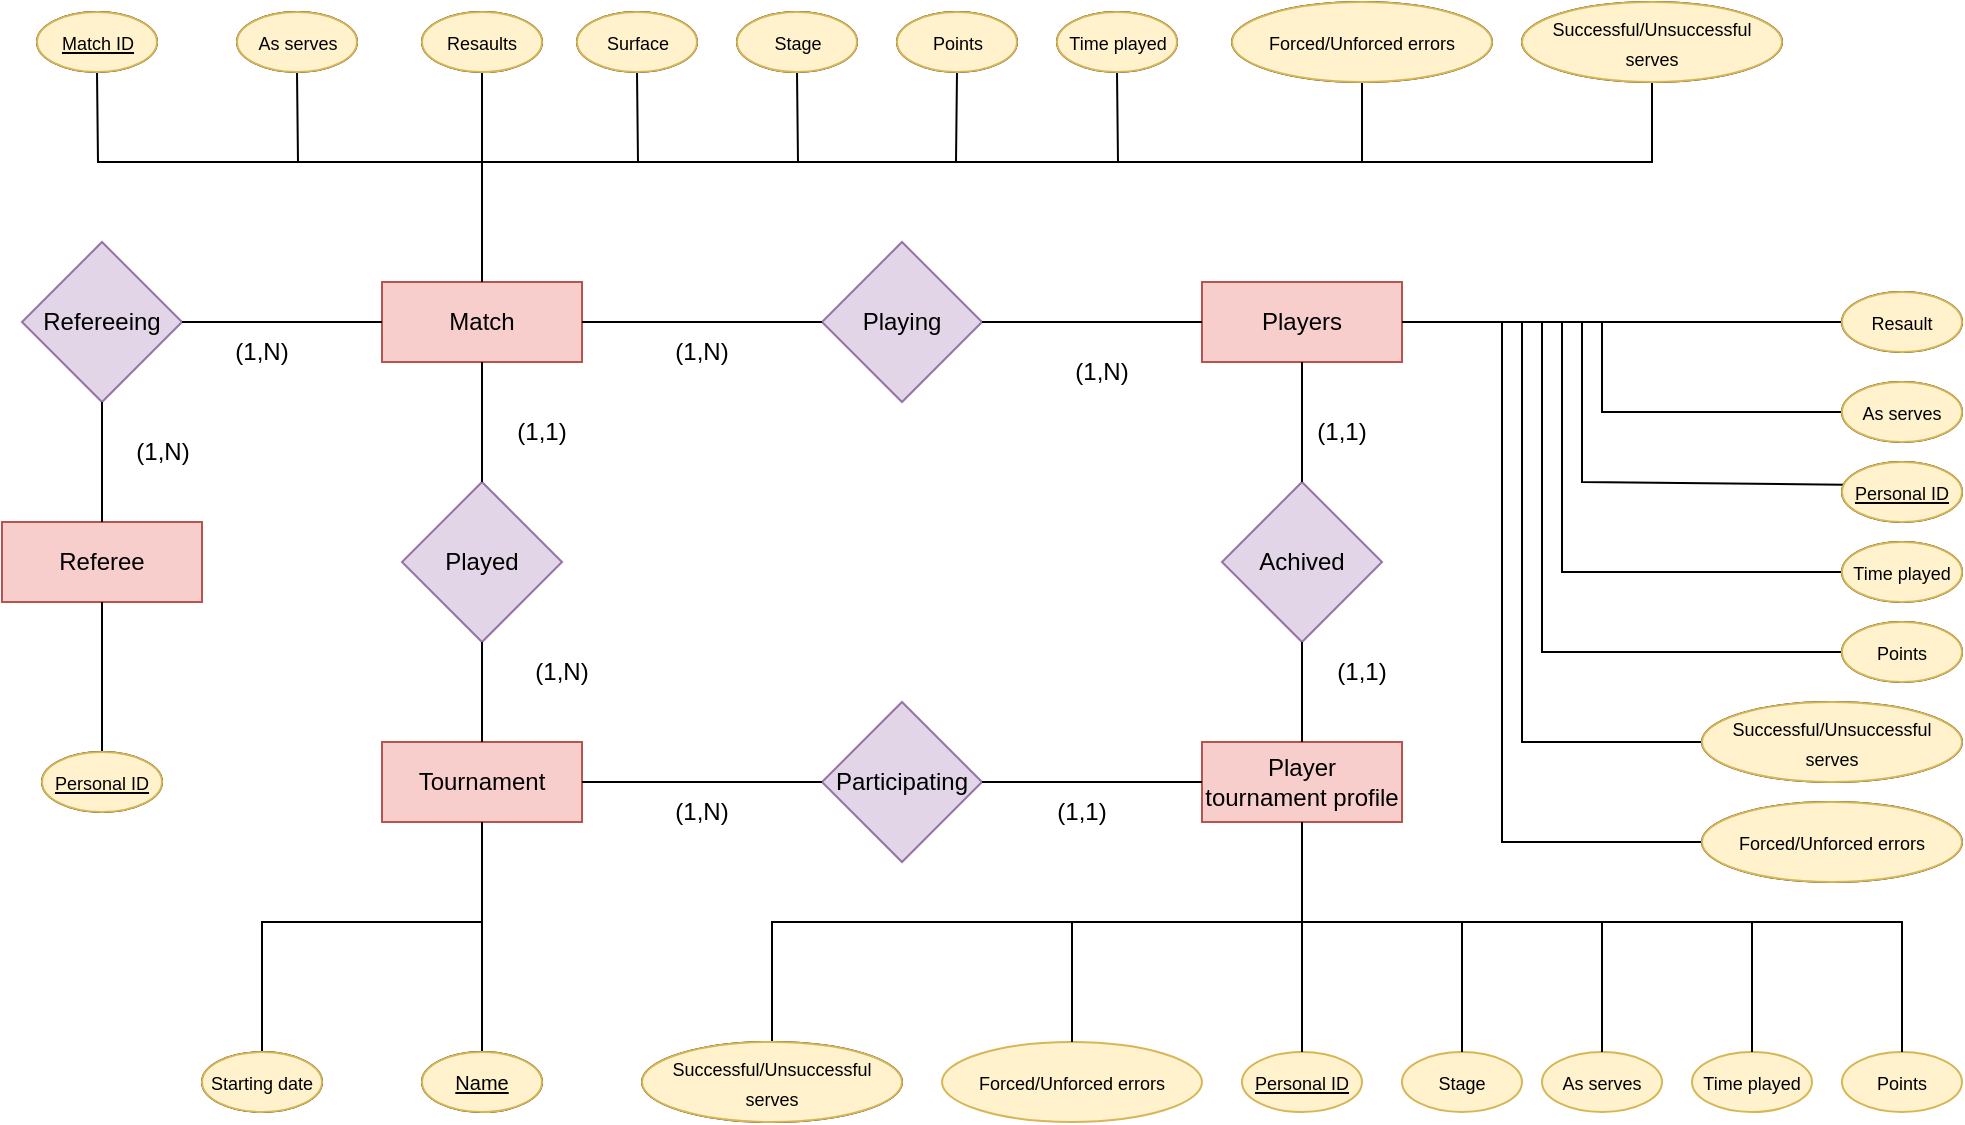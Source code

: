 <mxfile version="21.1.2" type="device">
  <diagram name="Page-1" id="ivi_GzzBbnTKShinMN6c">
    <mxGraphModel dx="1297" dy="1177" grid="1" gridSize="10" guides="1" tooltips="1" connect="1" arrows="1" fold="1" page="1" pageScale="1" pageWidth="850" pageHeight="1100" math="0" shadow="0">
      <root>
        <mxCell id="0" />
        <mxCell id="1" parent="0" />
        <mxCell id="JiS2Ytl3aRO11iRvN7Su-1" value="Played" style="rhombus;whiteSpace=wrap;html=1;fillColor=#e1d5e7;strokeColor=#9673a6;" parent="1" vertex="1">
          <mxGeometry x="570" y="480" width="80" height="80" as="geometry" />
        </mxCell>
        <mxCell id="JiS2Ytl3aRO11iRvN7Su-3" value="Tournament" style="rounded=0;whiteSpace=wrap;html=1;fillColor=#f8cecc;strokeColor=#b85450;" parent="1" vertex="1">
          <mxGeometry x="560" y="610" width="100" height="40" as="geometry" />
        </mxCell>
        <mxCell id="JiS2Ytl3aRO11iRvN7Su-4" value="" style="endArrow=none;html=1;rounded=0;exitX=0.5;exitY=0;exitDx=0;exitDy=0;entryX=0.5;entryY=1;entryDx=0;entryDy=0;" parent="1" source="JiS2Ytl3aRO11iRvN7Su-3" edge="1" target="JiS2Ytl3aRO11iRvN7Su-1">
          <mxGeometry width="50" height="50" relative="1" as="geometry">
            <mxPoint x="560" y="540" as="sourcePoint" />
            <mxPoint x="610" y="490" as="targetPoint" />
          </mxGeometry>
        </mxCell>
        <mxCell id="JiS2Ytl3aRO11iRvN7Su-6" value="Match" style="rounded=0;whiteSpace=wrap;html=1;fillColor=#f8cecc;strokeColor=#b85450;" parent="1" vertex="1">
          <mxGeometry x="560" y="380" width="100" height="40" as="geometry" />
        </mxCell>
        <mxCell id="JiS2Ytl3aRO11iRvN7Su-9" value="(1,N)" style="text;html=1;strokeColor=none;fillColor=none;align=center;verticalAlign=middle;whiteSpace=wrap;rounded=0;" parent="1" vertex="1">
          <mxGeometry x="620" y="560" width="60" height="30" as="geometry" />
        </mxCell>
        <mxCell id="JiS2Ytl3aRO11iRvN7Su-10" value="(1,1)" style="text;html=1;strokeColor=none;fillColor=none;align=center;verticalAlign=middle;whiteSpace=wrap;rounded=0;" parent="1" vertex="1">
          <mxGeometry x="610" y="440" width="60" height="30" as="geometry" />
        </mxCell>
        <mxCell id="JiS2Ytl3aRO11iRvN7Su-11" value="Refereeing" style="rhombus;whiteSpace=wrap;html=1;fillColor=#e1d5e7;strokeColor=#9673a6;" parent="1" vertex="1">
          <mxGeometry x="380" y="360" width="80" height="80" as="geometry" />
        </mxCell>
        <mxCell id="JiS2Ytl3aRO11iRvN7Su-15" value="" style="endArrow=none;html=1;rounded=0;exitX=1;exitY=0.5;exitDx=0;exitDy=0;" parent="1" source="JiS2Ytl3aRO11iRvN7Su-11" edge="1">
          <mxGeometry width="50" height="50" relative="1" as="geometry">
            <mxPoint x="510" y="450" as="sourcePoint" />
            <mxPoint x="560" y="400" as="targetPoint" />
          </mxGeometry>
        </mxCell>
        <mxCell id="JiS2Ytl3aRO11iRvN7Su-17" value="Referee" style="rounded=0;whiteSpace=wrap;html=1;fillColor=#f8cecc;strokeColor=#b85450;" parent="1" vertex="1">
          <mxGeometry x="370" y="500" width="100" height="40" as="geometry" />
        </mxCell>
        <mxCell id="JiS2Ytl3aRO11iRvN7Su-19" value="(1,N)" style="text;html=1;strokeColor=none;fillColor=none;align=center;verticalAlign=middle;whiteSpace=wrap;rounded=0;" parent="1" vertex="1">
          <mxGeometry x="470" y="400" width="60" height="30" as="geometry" />
        </mxCell>
        <mxCell id="JiS2Ytl3aRO11iRvN7Su-20" value="(1,N)" style="text;html=1;align=center;verticalAlign=middle;resizable=0;points=[];autosize=1;strokeColor=none;fillColor=none;" parent="1" vertex="1">
          <mxGeometry x="425" y="450" width="50" height="30" as="geometry" />
        </mxCell>
        <mxCell id="JiS2Ytl3aRO11iRvN7Su-22" value="Playing" style="rhombus;whiteSpace=wrap;html=1;fillColor=#e1d5e7;strokeColor=#9673a6;" parent="1" vertex="1">
          <mxGeometry x="780" y="360" width="80" height="80" as="geometry" />
        </mxCell>
        <mxCell id="JiS2Ytl3aRO11iRvN7Su-23" value="" style="endArrow=none;html=1;rounded=0;exitX=1;exitY=0.5;exitDx=0;exitDy=0;entryX=0;entryY=0.5;entryDx=0;entryDy=0;" parent="1" source="JiS2Ytl3aRO11iRvN7Su-6" target="JiS2Ytl3aRO11iRvN7Su-22" edge="1">
          <mxGeometry width="50" height="50" relative="1" as="geometry">
            <mxPoint x="680" y="450" as="sourcePoint" />
            <mxPoint x="730" y="400" as="targetPoint" />
          </mxGeometry>
        </mxCell>
        <mxCell id="JiS2Ytl3aRO11iRvN7Su-24" value="Players" style="rounded=0;whiteSpace=wrap;html=1;fillColor=#f8cecc;strokeColor=#b85450;" parent="1" vertex="1">
          <mxGeometry x="970" y="380" width="100" height="40" as="geometry" />
        </mxCell>
        <mxCell id="JiS2Ytl3aRO11iRvN7Su-26" value="(1,N)" style="text;html=1;strokeColor=none;fillColor=none;align=center;verticalAlign=middle;whiteSpace=wrap;rounded=0;" parent="1" vertex="1">
          <mxGeometry x="890" y="410" width="60" height="30" as="geometry" />
        </mxCell>
        <mxCell id="JiS2Ytl3aRO11iRvN7Su-27" value="(1,N)" style="text;html=1;strokeColor=none;fillColor=none;align=center;verticalAlign=middle;whiteSpace=wrap;rounded=0;" parent="1" vertex="1">
          <mxGeometry x="690" y="400" width="60" height="30" as="geometry" />
        </mxCell>
        <mxCell id="JiS2Ytl3aRO11iRvN7Su-29" value="Participating" style="rhombus;whiteSpace=wrap;html=1;fillColor=#e1d5e7;strokeColor=#9673a6;" parent="1" vertex="1">
          <mxGeometry x="780" y="590" width="80" height="80" as="geometry" />
        </mxCell>
        <mxCell id="JiS2Ytl3aRO11iRvN7Su-31" value="" style="endArrow=none;html=1;rounded=0;exitX=1;exitY=0.5;exitDx=0;exitDy=0;" parent="1" source="JiS2Ytl3aRO11iRvN7Su-3" edge="1">
          <mxGeometry width="50" height="50" relative="1" as="geometry">
            <mxPoint x="730" y="680" as="sourcePoint" />
            <mxPoint x="780" y="630" as="targetPoint" />
          </mxGeometry>
        </mxCell>
        <mxCell id="JiS2Ytl3aRO11iRvN7Su-33" value="(1,N)" style="text;html=1;strokeColor=none;fillColor=none;align=center;verticalAlign=middle;whiteSpace=wrap;rounded=0;" parent="1" vertex="1">
          <mxGeometry x="690" y="630" width="60" height="30" as="geometry" />
        </mxCell>
        <mxCell id="JiS2Ytl3aRO11iRvN7Su-34" value="(1,1)" style="text;html=1;strokeColor=none;fillColor=none;align=center;verticalAlign=middle;whiteSpace=wrap;rounded=0;" parent="1" vertex="1">
          <mxGeometry x="1010" y="440" width="60" height="30" as="geometry" />
        </mxCell>
        <mxCell id="JiS2Ytl3aRO11iRvN7Su-35" value="&lt;font style=&quot;font-size: 9px;&quot;&gt;&lt;u&gt;Personal ID&lt;/u&gt;&lt;/font&gt;" style="ellipse;whiteSpace=wrap;html=1;" parent="1" vertex="1">
          <mxGeometry x="390" y="615" width="60" height="30" as="geometry" />
        </mxCell>
        <mxCell id="JiS2Ytl3aRO11iRvN7Su-36" value="" style="endArrow=none;html=1;rounded=0;entryX=0.5;entryY=0;entryDx=0;entryDy=0;" parent="1" edge="1" target="gjMS_P8bk0o3SLN0zVJh-17">
          <mxGeometry width="50" height="50" relative="1" as="geometry">
            <mxPoint x="420" y="540" as="sourcePoint" />
            <mxPoint x="419.81" y="560" as="targetPoint" />
          </mxGeometry>
        </mxCell>
        <mxCell id="JiS2Ytl3aRO11iRvN7Su-37" value="&lt;font size=&quot;1&quot;&gt;&lt;u&gt;Name&lt;/u&gt;&lt;/font&gt;" style="ellipse;whiteSpace=wrap;html=1;" parent="1" vertex="1">
          <mxGeometry x="580" y="765" width="60" height="30" as="geometry" />
        </mxCell>
        <mxCell id="JiS2Ytl3aRO11iRvN7Su-38" value="&lt;font size=&quot;1&quot;&gt;&lt;span style=&quot;font-size: 9px;&quot;&gt;Starting date&lt;/span&gt;&lt;/font&gt;" style="ellipse;whiteSpace=wrap;html=1;" parent="1" vertex="1">
          <mxGeometry x="470" y="765" width="60" height="30" as="geometry" />
        </mxCell>
        <mxCell id="JiS2Ytl3aRO11iRvN7Su-39" value="" style="endArrow=none;html=1;rounded=0;entryX=0.5;entryY=1;entryDx=0;entryDy=0;exitX=0.5;exitY=0;exitDx=0;exitDy=0;" parent="1" target="JiS2Ytl3aRO11iRvN7Su-3" edge="1" source="gjMS_P8bk0o3SLN0zVJh-18">
          <mxGeometry width="50" height="50" relative="1" as="geometry">
            <mxPoint x="560" y="690" as="sourcePoint" />
            <mxPoint x="610" y="640" as="targetPoint" />
          </mxGeometry>
        </mxCell>
        <mxCell id="JiS2Ytl3aRO11iRvN7Su-40" value="" style="endArrow=none;html=1;rounded=0;entryX=0.5;entryY=1;entryDx=0;entryDy=0;exitX=0.5;exitY=0;exitDx=0;exitDy=0;" parent="1" source="gjMS_P8bk0o3SLN0zVJh-19" target="JiS2Ytl3aRO11iRvN7Su-3" edge="1">
          <mxGeometry width="50" height="50" relative="1" as="geometry">
            <mxPoint x="570" y="700" as="sourcePoint" />
            <mxPoint x="620" y="660" as="targetPoint" />
            <Array as="points">
              <mxPoint x="500" y="700" />
              <mxPoint x="610" y="700" />
            </Array>
          </mxGeometry>
        </mxCell>
        <mxCell id="JiS2Ytl3aRO11iRvN7Su-60" value="&lt;font style=&quot;font-size: 9px;&quot;&gt;&lt;u&gt;Personal ID&lt;/u&gt;&lt;/font&gt;" style="ellipse;whiteSpace=wrap;html=1;fillColor=#fff2cc;strokeColor=#d6b656;" parent="1" vertex="1">
          <mxGeometry x="990" y="765" width="60" height="30" as="geometry" />
        </mxCell>
        <mxCell id="JiS2Ytl3aRO11iRvN7Su-61" value="&lt;font style=&quot;font-size: 9px;&quot;&gt;&lt;u&gt;Match ID&lt;/u&gt;&lt;/font&gt;" style="ellipse;whiteSpace=wrap;html=1;" parent="1" vertex="1">
          <mxGeometry x="387.5" y="245" width="60" height="30" as="geometry" />
        </mxCell>
        <mxCell id="JiS2Ytl3aRO11iRvN7Su-62" value="&lt;font size=&quot;1&quot;&gt;&lt;span style=&quot;font-size: 9px;&quot;&gt;Successful/Unsuccessful serves&lt;/span&gt;&lt;/font&gt;" style="ellipse;whiteSpace=wrap;html=1;" parent="1" vertex="1">
          <mxGeometry x="1130" y="240" width="130" height="40" as="geometry" />
        </mxCell>
        <mxCell id="JiS2Ytl3aRO11iRvN7Su-63" value="&lt;font size=&quot;1&quot;&gt;&lt;span style=&quot;font-size: 9px;&quot;&gt;As serves&lt;/span&gt;&lt;/font&gt;" style="ellipse;whiteSpace=wrap;html=1;" parent="1" vertex="1">
          <mxGeometry x="487.5" y="245" width="60" height="30" as="geometry" />
        </mxCell>
        <mxCell id="JiS2Ytl3aRO11iRvN7Su-64" value="&lt;font size=&quot;1&quot;&gt;&lt;span style=&quot;font-size: 9px;&quot;&gt;Points&lt;/span&gt;&lt;/font&gt;" style="ellipse;whiteSpace=wrap;html=1;" parent="1" vertex="1">
          <mxGeometry x="817.5" y="245" width="60" height="30" as="geometry" />
        </mxCell>
        <mxCell id="JiS2Ytl3aRO11iRvN7Su-68" value="&lt;font size=&quot;1&quot;&gt;&lt;span style=&quot;font-size: 9px;&quot;&gt;Forced/Unforced errors&lt;/span&gt;&lt;/font&gt;" style="ellipse;whiteSpace=wrap;html=1;" parent="1" vertex="1">
          <mxGeometry x="985" y="240" width="130" height="40" as="geometry" />
        </mxCell>
        <mxCell id="JiS2Ytl3aRO11iRvN7Su-69" value="&lt;font size=&quot;1&quot;&gt;&lt;span style=&quot;font-size: 9px;&quot;&gt;Time played&lt;/span&gt;&lt;/font&gt;" style="ellipse;whiteSpace=wrap;html=1;" parent="1" vertex="1">
          <mxGeometry x="897.5" y="245" width="60" height="30" as="geometry" />
        </mxCell>
        <mxCell id="JiS2Ytl3aRO11iRvN7Su-71" value="&lt;font size=&quot;1&quot;&gt;&lt;span style=&quot;font-size: 9px;&quot;&gt;Resaults&lt;/span&gt;&lt;/font&gt;" style="ellipse;whiteSpace=wrap;html=1;" parent="1" vertex="1">
          <mxGeometry x="580" y="245" width="60" height="30" as="geometry" />
        </mxCell>
        <mxCell id="JiS2Ytl3aRO11iRvN7Su-72" value="" style="endArrow=none;html=1;rounded=0;entryX=0.5;entryY=1;entryDx=0;entryDy=0;exitX=0.5;exitY=0;exitDx=0;exitDy=0;" parent="1" target="JiS2Ytl3aRO11iRvN7Su-61" edge="1" source="JiS2Ytl3aRO11iRvN7Su-6">
          <mxGeometry width="50" height="50" relative="1" as="geometry">
            <mxPoint x="610" y="260" as="sourcePoint" />
            <mxPoint x="660" y="210" as="targetPoint" />
            <Array as="points">
              <mxPoint x="610" y="320" />
              <mxPoint x="418" y="320" />
            </Array>
          </mxGeometry>
        </mxCell>
        <mxCell id="JiS2Ytl3aRO11iRvN7Su-73" value="" style="endArrow=none;html=1;rounded=0;entryX=0.5;entryY=1;entryDx=0;entryDy=0;exitX=0.5;exitY=0;exitDx=0;exitDy=0;" parent="1" target="JiS2Ytl3aRO11iRvN7Su-62" edge="1" source="JiS2Ytl3aRO11iRvN7Su-6">
          <mxGeometry width="50" height="50" relative="1" as="geometry">
            <mxPoint x="610" y="260" as="sourcePoint" />
            <mxPoint x="530" y="190" as="targetPoint" />
            <Array as="points">
              <mxPoint x="610" y="320" />
              <mxPoint x="1195" y="320" />
            </Array>
          </mxGeometry>
        </mxCell>
        <mxCell id="JiS2Ytl3aRO11iRvN7Su-75" value="" style="endArrow=none;html=1;rounded=0;entryX=0.5;entryY=1;entryDx=0;entryDy=0;exitX=0.5;exitY=0;exitDx=0;exitDy=0;" parent="1" target="JiS2Ytl3aRO11iRvN7Su-71" edge="1" source="JiS2Ytl3aRO11iRvN7Su-6">
          <mxGeometry width="50" height="50" relative="1" as="geometry">
            <mxPoint x="610" y="260" as="sourcePoint" />
            <mxPoint x="660" y="210" as="targetPoint" />
          </mxGeometry>
        </mxCell>
        <mxCell id="JiS2Ytl3aRO11iRvN7Su-76" value="" style="endArrow=none;html=1;rounded=0;entryX=0.5;entryY=1;entryDx=0;entryDy=0;exitX=0.5;exitY=0;exitDx=0;exitDy=0;" parent="1" target="JiS2Ytl3aRO11iRvN7Su-63" edge="1" source="JiS2Ytl3aRO11iRvN7Su-6">
          <mxGeometry width="50" height="50" relative="1" as="geometry">
            <mxPoint x="610" y="260" as="sourcePoint" />
            <mxPoint x="660" y="210" as="targetPoint" />
            <Array as="points">
              <mxPoint x="610" y="320" />
              <mxPoint x="518" y="320" />
            </Array>
          </mxGeometry>
        </mxCell>
        <mxCell id="JiS2Ytl3aRO11iRvN7Su-77" value="" style="endArrow=none;html=1;rounded=0;entryX=0.5;entryY=1;entryDx=0;entryDy=0;exitX=0.5;exitY=0;exitDx=0;exitDy=0;" parent="1" target="JiS2Ytl3aRO11iRvN7Su-64" edge="1" source="JiS2Ytl3aRO11iRvN7Su-6">
          <mxGeometry width="50" height="50" relative="1" as="geometry">
            <mxPoint x="610" y="260" as="sourcePoint" />
            <mxPoint x="660" y="210" as="targetPoint" />
            <Array as="points">
              <mxPoint x="610" y="320" />
              <mxPoint x="847" y="320" />
            </Array>
          </mxGeometry>
        </mxCell>
        <mxCell id="JiS2Ytl3aRO11iRvN7Su-78" value="" style="endArrow=none;html=1;rounded=0;entryX=0.5;entryY=1;entryDx=0;entryDy=0;exitX=0.5;exitY=0;exitDx=0;exitDy=0;" parent="1" target="gjMS_P8bk0o3SLN0zVJh-9" edge="1" source="JiS2Ytl3aRO11iRvN7Su-6">
          <mxGeometry width="50" height="50" relative="1" as="geometry">
            <mxPoint x="610" y="260" as="sourcePoint" />
            <mxPoint x="660" y="210" as="targetPoint" />
            <Array as="points">
              <mxPoint x="610" y="320" />
              <mxPoint x="1050" y="320" />
            </Array>
          </mxGeometry>
        </mxCell>
        <mxCell id="JiS2Ytl3aRO11iRvN7Su-79" value="" style="endArrow=none;html=1;rounded=0;entryX=0.5;entryY=1;entryDx=0;entryDy=0;exitX=0.5;exitY=0;exitDx=0;exitDy=0;" parent="1" target="JiS2Ytl3aRO11iRvN7Su-69" edge="1" source="JiS2Ytl3aRO11iRvN7Su-6">
          <mxGeometry width="50" height="50" relative="1" as="geometry">
            <mxPoint x="610" y="260" as="sourcePoint" />
            <mxPoint x="660" y="210" as="targetPoint" />
            <Array as="points">
              <mxPoint x="610" y="320" />
              <mxPoint x="928" y="320" />
            </Array>
          </mxGeometry>
        </mxCell>
        <mxCell id="JiS2Ytl3aRO11iRvN7Su-81" value="&lt;font size=&quot;1&quot;&gt;&lt;span style=&quot;font-size: 9px;&quot;&gt;Successful/Unsuccessful serves&lt;/span&gt;&lt;/font&gt;" style="ellipse;whiteSpace=wrap;html=1;" parent="1" vertex="1">
          <mxGeometry x="690" y="760" width="130" height="40" as="geometry" />
        </mxCell>
        <mxCell id="JiS2Ytl3aRO11iRvN7Su-83" value="&lt;font size=&quot;1&quot;&gt;&lt;span style=&quot;font-size: 9px;&quot;&gt;As serves&lt;/span&gt;&lt;/font&gt;" style="ellipse;whiteSpace=wrap;html=1;fillColor=#fff2cc;strokeColor=#d6b656;" parent="1" vertex="1">
          <mxGeometry x="1140" y="765" width="60" height="30" as="geometry" />
        </mxCell>
        <mxCell id="JiS2Ytl3aRO11iRvN7Su-84" value="&lt;font size=&quot;1&quot;&gt;&lt;span style=&quot;font-size: 9px;&quot;&gt;Forced/Unforced errors&lt;/span&gt;&lt;/font&gt;" style="ellipse;whiteSpace=wrap;html=1;fillColor=#fff2cc;strokeColor=#d6b656;" parent="1" vertex="1">
          <mxGeometry x="840" y="760" width="130" height="40" as="geometry" />
        </mxCell>
        <mxCell id="JiS2Ytl3aRO11iRvN7Su-85" value="&lt;font size=&quot;1&quot;&gt;&lt;span style=&quot;font-size: 9px;&quot;&gt;Points&lt;/span&gt;&lt;/font&gt;" style="ellipse;whiteSpace=wrap;html=1;fillColor=#fff2cc;strokeColor=#d6b656;" parent="1" vertex="1">
          <mxGeometry x="1290" y="765" width="60" height="30" as="geometry" />
        </mxCell>
        <mxCell id="JiS2Ytl3aRO11iRvN7Su-86" value="&lt;font size=&quot;1&quot;&gt;&lt;span style=&quot;font-size: 9px;&quot;&gt;Time played&lt;/span&gt;&lt;/font&gt;" style="ellipse;whiteSpace=wrap;html=1;fillColor=#fff2cc;strokeColor=#d6b656;" parent="1" vertex="1">
          <mxGeometry x="1215" y="765" width="60" height="30" as="geometry" />
        </mxCell>
        <mxCell id="JiS2Ytl3aRO11iRvN7Su-88" value="&lt;font size=&quot;1&quot;&gt;&lt;span style=&quot;font-size: 9px;&quot;&gt;Stage&lt;/span&gt;&lt;/font&gt;" style="ellipse;whiteSpace=wrap;html=1;" parent="1" vertex="1">
          <mxGeometry x="737.5" y="245" width="60" height="30" as="geometry" />
        </mxCell>
        <mxCell id="JiS2Ytl3aRO11iRvN7Su-89" value="" style="endArrow=none;html=1;rounded=0;entryX=0.5;entryY=1;entryDx=0;entryDy=0;exitX=0.5;exitY=0;exitDx=0;exitDy=0;" parent="1" target="JiS2Ytl3aRO11iRvN7Su-88" edge="1" source="JiS2Ytl3aRO11iRvN7Su-6">
          <mxGeometry width="50" height="50" relative="1" as="geometry">
            <mxPoint x="610" y="260" as="sourcePoint" />
            <mxPoint x="655" y="210" as="targetPoint" />
            <Array as="points">
              <mxPoint x="610" y="320" />
              <mxPoint x="768" y="320" />
            </Array>
          </mxGeometry>
        </mxCell>
        <mxCell id="JiS2Ytl3aRO11iRvN7Su-92" value="&lt;font size=&quot;1&quot;&gt;Surface&lt;/font&gt;" style="ellipse;whiteSpace=wrap;html=1;" parent="1" vertex="1">
          <mxGeometry x="657.5" y="245" width="60" height="30" as="geometry" />
        </mxCell>
        <mxCell id="JiS2Ytl3aRO11iRvN7Su-97" value="" style="endArrow=none;html=1;rounded=0;entryX=0.5;entryY=1;entryDx=0;entryDy=0;exitX=0.5;exitY=0;exitDx=0;exitDy=0;" parent="1" target="JiS2Ytl3aRO11iRvN7Su-92" edge="1" source="JiS2Ytl3aRO11iRvN7Su-6">
          <mxGeometry width="50" height="50" relative="1" as="geometry">
            <mxPoint x="620" y="280" as="sourcePoint" />
            <mxPoint x="660" y="210" as="targetPoint" />
            <Array as="points">
              <mxPoint x="610" y="320" />
              <mxPoint x="688" y="320" />
            </Array>
          </mxGeometry>
        </mxCell>
        <mxCell id="JiS2Ytl3aRO11iRvN7Su-98" value="Player tournament profile" style="rounded=0;whiteSpace=wrap;html=1;fillColor=#f8cecc;strokeColor=#b85450;" parent="1" vertex="1">
          <mxGeometry x="970" y="610" width="100" height="40" as="geometry" />
        </mxCell>
        <mxCell id="JiS2Ytl3aRO11iRvN7Su-99" value="" style="endArrow=none;html=1;rounded=0;entryX=0;entryY=0.5;entryDx=0;entryDy=0;" parent="1" target="JiS2Ytl3aRO11iRvN7Su-98" edge="1">
          <mxGeometry width="50" height="50" relative="1" as="geometry">
            <mxPoint x="860" y="630" as="sourcePoint" />
            <mxPoint x="910" y="580" as="targetPoint" />
          </mxGeometry>
        </mxCell>
        <mxCell id="JiS2Ytl3aRO11iRvN7Su-100" value="Achived" style="rhombus;whiteSpace=wrap;html=1;fillColor=#e1d5e7;strokeColor=#9673a6;" parent="1" vertex="1">
          <mxGeometry x="980" y="480" width="80" height="80" as="geometry" />
        </mxCell>
        <mxCell id="JiS2Ytl3aRO11iRvN7Su-103" value="" style="endArrow=none;html=1;rounded=0;exitX=0.5;exitY=0;exitDx=0;exitDy=0;" parent="1" source="JiS2Ytl3aRO11iRvN7Su-98" edge="1" target="JiS2Ytl3aRO11iRvN7Su-100">
          <mxGeometry width="50" height="50" relative="1" as="geometry">
            <mxPoint x="970" y="540" as="sourcePoint" />
            <mxPoint x="1020" y="490" as="targetPoint" />
          </mxGeometry>
        </mxCell>
        <mxCell id="JiS2Ytl3aRO11iRvN7Su-104" value="(1,1)" style="text;html=1;strokeColor=none;fillColor=none;align=center;verticalAlign=middle;whiteSpace=wrap;rounded=0;" parent="1" vertex="1">
          <mxGeometry x="1020" y="560" width="60" height="30" as="geometry" />
        </mxCell>
        <mxCell id="JiS2Ytl3aRO11iRvN7Su-105" value="(1,1)" style="text;html=1;strokeColor=none;fillColor=none;align=center;verticalAlign=middle;whiteSpace=wrap;rounded=0;" parent="1" vertex="1">
          <mxGeometry x="880" y="630" width="60" height="30" as="geometry" />
        </mxCell>
        <mxCell id="JiS2Ytl3aRO11iRvN7Su-106" value="&lt;font style=&quot;font-size: 9px;&quot;&gt;&lt;u&gt;Personal ID&lt;/u&gt;&lt;/font&gt;" style="ellipse;whiteSpace=wrap;html=1;" parent="1" vertex="1">
          <mxGeometry x="1290" y="470" width="60" height="30" as="geometry" />
        </mxCell>
        <mxCell id="JiS2Ytl3aRO11iRvN7Su-107" value="&lt;font size=&quot;1&quot;&gt;&lt;span style=&quot;font-size: 9px;&quot;&gt;Successful/Unsuccessful serves&lt;/span&gt;&lt;/font&gt;" style="ellipse;whiteSpace=wrap;html=1;" parent="1" vertex="1">
          <mxGeometry x="1220" y="590" width="130" height="40" as="geometry" />
        </mxCell>
        <mxCell id="JiS2Ytl3aRO11iRvN7Su-108" value="&lt;font size=&quot;1&quot;&gt;&lt;span style=&quot;font-size: 9px;&quot;&gt;As serves&lt;/span&gt;&lt;/font&gt;" style="ellipse;whiteSpace=wrap;html=1;" parent="1" vertex="1">
          <mxGeometry x="1290" y="430" width="60" height="30" as="geometry" />
        </mxCell>
        <mxCell id="JiS2Ytl3aRO11iRvN7Su-109" value="&lt;font size=&quot;1&quot;&gt;&lt;span style=&quot;font-size: 9px;&quot;&gt;Time played&lt;/span&gt;&lt;/font&gt;" style="ellipse;whiteSpace=wrap;html=1;" parent="1" vertex="1">
          <mxGeometry x="1290" y="510" width="60" height="30" as="geometry" />
        </mxCell>
        <mxCell id="JiS2Ytl3aRO11iRvN7Su-110" value="&lt;font size=&quot;1&quot;&gt;&lt;span style=&quot;font-size: 9px;&quot;&gt;Forced/Unforced errors&lt;/span&gt;&lt;/font&gt;" style="ellipse;whiteSpace=wrap;html=1;" parent="1" vertex="1">
          <mxGeometry x="1220" y="640" width="130" height="40" as="geometry" />
        </mxCell>
        <mxCell id="JiS2Ytl3aRO11iRvN7Su-111" value="&lt;font size=&quot;1&quot;&gt;&lt;span style=&quot;font-size: 9px;&quot;&gt;Points&lt;/span&gt;&lt;/font&gt;" style="ellipse;whiteSpace=wrap;html=1;" parent="1" vertex="1">
          <mxGeometry x="1290" y="550" width="60" height="30" as="geometry" />
        </mxCell>
        <mxCell id="JiS2Ytl3aRO11iRvN7Su-112" value="&lt;font size=&quot;1&quot;&gt;&lt;span style=&quot;font-size: 9px;&quot;&gt;Resault&lt;/span&gt;&lt;/font&gt;" style="ellipse;whiteSpace=wrap;html=1;" parent="1" vertex="1">
          <mxGeometry x="1290" y="385" width="60" height="30" as="geometry" />
        </mxCell>
        <mxCell id="JiS2Ytl3aRO11iRvN7Su-115" value="&lt;font size=&quot;1&quot;&gt;&lt;span style=&quot;font-size: 9px;&quot;&gt;Stage&lt;/span&gt;&lt;/font&gt;" style="ellipse;whiteSpace=wrap;html=1;fillColor=#fff2cc;strokeColor=#d6b656;" parent="1" vertex="1">
          <mxGeometry x="1070" y="765" width="60" height="30" as="geometry" />
        </mxCell>
        <mxCell id="JiS2Ytl3aRO11iRvN7Su-117" value="" style="endArrow=none;html=1;rounded=0;entryX=0;entryY=0.5;entryDx=0;entryDy=0;exitX=1;exitY=0.5;exitDx=0;exitDy=0;" parent="1" target="JiS2Ytl3aRO11iRvN7Su-112" edge="1" source="JiS2Ytl3aRO11iRvN7Su-24">
          <mxGeometry width="50" height="50" relative="1" as="geometry">
            <mxPoint x="870" y="430" as="sourcePoint" />
            <mxPoint x="920" y="380" as="targetPoint" />
          </mxGeometry>
        </mxCell>
        <mxCell id="JiS2Ytl3aRO11iRvN7Su-118" value="" style="endArrow=none;html=1;rounded=0;entryX=0;entryY=0.5;entryDx=0;entryDy=0;exitX=1;exitY=0.5;exitDx=0;exitDy=0;" parent="1" target="JiS2Ytl3aRO11iRvN7Su-108" edge="1" source="JiS2Ytl3aRO11iRvN7Su-24">
          <mxGeometry width="50" height="50" relative="1" as="geometry">
            <mxPoint x="870" y="430" as="sourcePoint" />
            <mxPoint x="920" y="380" as="targetPoint" />
            <Array as="points">
              <mxPoint x="1170" y="400" />
              <mxPoint x="1170" y="445" />
            </Array>
          </mxGeometry>
        </mxCell>
        <mxCell id="JiS2Ytl3aRO11iRvN7Su-119" value="" style="endArrow=none;html=1;rounded=0;entryX=0.017;entryY=0.378;entryDx=0;entryDy=0;entryPerimeter=0;exitX=1;exitY=0.5;exitDx=0;exitDy=0;" parent="1" target="JiS2Ytl3aRO11iRvN7Su-106" edge="1" source="JiS2Ytl3aRO11iRvN7Su-24">
          <mxGeometry width="50" height="50" relative="1" as="geometry">
            <mxPoint x="870" y="430" as="sourcePoint" />
            <mxPoint x="1050" y="190" as="targetPoint" />
            <Array as="points">
              <mxPoint x="1160" y="400" />
              <mxPoint x="1160" y="480" />
            </Array>
          </mxGeometry>
        </mxCell>
        <mxCell id="JiS2Ytl3aRO11iRvN7Su-120" value="" style="endArrow=none;html=1;rounded=0;entryX=0;entryY=0.5;entryDx=0;entryDy=0;exitX=1;exitY=0.5;exitDx=0;exitDy=0;" parent="1" source="JiS2Ytl3aRO11iRvN7Su-24" target="JiS2Ytl3aRO11iRvN7Su-109" edge="1">
          <mxGeometry width="50" height="50" relative="1" as="geometry">
            <mxPoint x="1070" y="280" as="sourcePoint" />
            <mxPoint x="1050" y="230" as="targetPoint" />
            <Array as="points">
              <mxPoint x="1150" y="400" />
              <mxPoint x="1150" y="525" />
            </Array>
          </mxGeometry>
        </mxCell>
        <mxCell id="JiS2Ytl3aRO11iRvN7Su-121" value="" style="endArrow=none;html=1;rounded=0;entryX=0;entryY=0.5;entryDx=0;entryDy=0;exitX=1;exitY=0.5;exitDx=0;exitDy=0;" parent="1" target="JiS2Ytl3aRO11iRvN7Su-111" edge="1" source="JiS2Ytl3aRO11iRvN7Su-24">
          <mxGeometry width="50" height="50" relative="1" as="geometry">
            <mxPoint x="870" y="430" as="sourcePoint" />
            <mxPoint x="920" y="380" as="targetPoint" />
            <Array as="points">
              <mxPoint x="1140" y="400" />
              <mxPoint x="1140" y="565" />
            </Array>
          </mxGeometry>
        </mxCell>
        <mxCell id="JiS2Ytl3aRO11iRvN7Su-122" value="" style="endArrow=none;html=1;rounded=0;entryX=0;entryY=0.5;entryDx=0;entryDy=0;exitX=1;exitY=0.5;exitDx=0;exitDy=0;" parent="1" target="JiS2Ytl3aRO11iRvN7Su-107" edge="1" source="JiS2Ytl3aRO11iRvN7Su-24">
          <mxGeometry width="50" height="50" relative="1" as="geometry">
            <mxPoint x="870" y="430" as="sourcePoint" />
            <mxPoint x="920" y="380" as="targetPoint" />
            <Array as="points">
              <mxPoint x="1130" y="400" />
              <mxPoint x="1130" y="610" />
            </Array>
          </mxGeometry>
        </mxCell>
        <mxCell id="JiS2Ytl3aRO11iRvN7Su-123" value="" style="endArrow=none;html=1;rounded=0;entryX=0;entryY=0.5;entryDx=0;entryDy=0;exitX=1;exitY=0.5;exitDx=0;exitDy=0;" parent="1" target="JiS2Ytl3aRO11iRvN7Su-110" edge="1" source="JiS2Ytl3aRO11iRvN7Su-24">
          <mxGeometry width="50" height="50" relative="1" as="geometry">
            <mxPoint x="870" y="430" as="sourcePoint" />
            <mxPoint x="920" y="380" as="targetPoint" />
            <Array as="points">
              <mxPoint x="1120" y="400" />
              <mxPoint x="1120" y="660" />
            </Array>
          </mxGeometry>
        </mxCell>
        <mxCell id="JiS2Ytl3aRO11iRvN7Su-124" value="" style="endArrow=none;html=1;rounded=0;exitX=0.5;exitY=0;exitDx=0;exitDy=0;" parent="1" source="gjMS_P8bk0o3SLN0zVJh-20" edge="1">
          <mxGeometry width="50" height="50" relative="1" as="geometry">
            <mxPoint x="970" y="700" as="sourcePoint" />
            <mxPoint x="1020" y="650" as="targetPoint" />
            <Array as="points">
              <mxPoint x="755" y="700" />
              <mxPoint x="1020" y="700" />
            </Array>
          </mxGeometry>
        </mxCell>
        <mxCell id="JiS2Ytl3aRO11iRvN7Su-125" value="" style="endArrow=none;html=1;rounded=0;exitX=0.5;exitY=0;exitDx=0;exitDy=0;" parent="1" source="JiS2Ytl3aRO11iRvN7Su-84" edge="1">
          <mxGeometry width="50" height="50" relative="1" as="geometry">
            <mxPoint x="970" y="700" as="sourcePoint" />
            <mxPoint x="1020" y="650" as="targetPoint" />
            <Array as="points">
              <mxPoint x="905" y="700" />
              <mxPoint x="1020" y="700" />
            </Array>
          </mxGeometry>
        </mxCell>
        <mxCell id="JiS2Ytl3aRO11iRvN7Su-126" value="" style="endArrow=none;html=1;rounded=0;exitX=0.5;exitY=0;exitDx=0;exitDy=0;" parent="1" source="JiS2Ytl3aRO11iRvN7Su-60" edge="1">
          <mxGeometry width="50" height="50" relative="1" as="geometry">
            <mxPoint x="970" y="700" as="sourcePoint" />
            <mxPoint x="1020" y="650" as="targetPoint" />
          </mxGeometry>
        </mxCell>
        <mxCell id="JiS2Ytl3aRO11iRvN7Su-127" value="" style="endArrow=none;html=1;rounded=0;exitX=0.5;exitY=0;exitDx=0;exitDy=0;" parent="1" source="JiS2Ytl3aRO11iRvN7Su-115" edge="1">
          <mxGeometry width="50" height="50" relative="1" as="geometry">
            <mxPoint x="1000" y="760" as="sourcePoint" />
            <mxPoint x="1020" y="650" as="targetPoint" />
            <Array as="points">
              <mxPoint x="1100" y="700" />
              <mxPoint x="1020" y="700" />
            </Array>
          </mxGeometry>
        </mxCell>
        <mxCell id="JiS2Ytl3aRO11iRvN7Su-128" value="" style="endArrow=none;html=1;rounded=0;exitX=0.5;exitY=0;exitDx=0;exitDy=0;" parent="1" source="JiS2Ytl3aRO11iRvN7Su-83" edge="1">
          <mxGeometry width="50" height="50" relative="1" as="geometry">
            <mxPoint x="970" y="700" as="sourcePoint" />
            <mxPoint x="1020" y="650" as="targetPoint" />
            <Array as="points">
              <mxPoint x="1170" y="700" />
              <mxPoint x="1020" y="700" />
            </Array>
          </mxGeometry>
        </mxCell>
        <mxCell id="JiS2Ytl3aRO11iRvN7Su-129" value="" style="endArrow=none;html=1;rounded=0;exitX=0.5;exitY=0;exitDx=0;exitDy=0;" parent="1" source="JiS2Ytl3aRO11iRvN7Su-86" edge="1">
          <mxGeometry width="50" height="50" relative="1" as="geometry">
            <mxPoint x="970" y="700" as="sourcePoint" />
            <mxPoint x="1020" y="650" as="targetPoint" />
            <Array as="points">
              <mxPoint x="1245" y="700" />
              <mxPoint x="1020" y="700" />
            </Array>
          </mxGeometry>
        </mxCell>
        <mxCell id="JiS2Ytl3aRO11iRvN7Su-130" value="" style="endArrow=none;html=1;rounded=0;exitX=0.5;exitY=0;exitDx=0;exitDy=0;" parent="1" source="JiS2Ytl3aRO11iRvN7Su-85" edge="1">
          <mxGeometry width="50" height="50" relative="1" as="geometry">
            <mxPoint x="970" y="700" as="sourcePoint" />
            <mxPoint x="1020" y="650" as="targetPoint" />
            <Array as="points">
              <mxPoint x="1320" y="700" />
              <mxPoint x="1020" y="700" />
            </Array>
          </mxGeometry>
        </mxCell>
        <mxCell id="gjMS_P8bk0o3SLN0zVJh-1" value="&lt;font size=&quot;1&quot;&gt;&lt;span style=&quot;font-size: 9px;&quot;&gt;Forced/Unforced errors&lt;/span&gt;&lt;/font&gt;" style="ellipse;whiteSpace=wrap;html=1;fillColor=#fff2cc;strokeColor=#d6b656;" parent="1" vertex="1">
          <mxGeometry x="1220" y="640" width="130" height="40" as="geometry" />
        </mxCell>
        <mxCell id="gjMS_P8bk0o3SLN0zVJh-2" value="&lt;font size=&quot;1&quot;&gt;&lt;span style=&quot;font-size: 9px;&quot;&gt;Successful/Unsuccessful serves&lt;/span&gt;&lt;/font&gt;" style="ellipse;whiteSpace=wrap;html=1;fillColor=#fff2cc;strokeColor=#d6b656;" parent="1" vertex="1">
          <mxGeometry x="1220" y="590" width="130" height="40" as="geometry" />
        </mxCell>
        <mxCell id="gjMS_P8bk0o3SLN0zVJh-3" value="&lt;font size=&quot;1&quot;&gt;&lt;span style=&quot;font-size: 9px;&quot;&gt;Points&lt;/span&gt;&lt;/font&gt;" style="ellipse;whiteSpace=wrap;html=1;fillColor=#fff2cc;strokeColor=#d6b656;" parent="1" vertex="1">
          <mxGeometry x="1290" y="550" width="60" height="30" as="geometry" />
        </mxCell>
        <mxCell id="gjMS_P8bk0o3SLN0zVJh-4" value="&lt;font size=&quot;1&quot;&gt;&lt;span style=&quot;font-size: 9px;&quot;&gt;Time played&lt;/span&gt;&lt;/font&gt;" style="ellipse;whiteSpace=wrap;html=1;fillColor=#fff2cc;strokeColor=#d6b656;" parent="1" vertex="1">
          <mxGeometry x="1290" y="510" width="60" height="30" as="geometry" />
        </mxCell>
        <mxCell id="gjMS_P8bk0o3SLN0zVJh-5" value="&lt;font style=&quot;font-size: 9px;&quot;&gt;&lt;u&gt;Personal ID&lt;/u&gt;&lt;/font&gt;" style="ellipse;whiteSpace=wrap;html=1;fillColor=#fff2cc;strokeColor=#d6b656;" parent="1" vertex="1">
          <mxGeometry x="1290" y="470" width="60" height="30" as="geometry" />
        </mxCell>
        <mxCell id="gjMS_P8bk0o3SLN0zVJh-6" value="&lt;font size=&quot;1&quot;&gt;&lt;span style=&quot;font-size: 9px;&quot;&gt;As serves&lt;/span&gt;&lt;/font&gt;" style="ellipse;whiteSpace=wrap;html=1;fillColor=#fff2cc;strokeColor=#d6b656;" parent="1" vertex="1">
          <mxGeometry x="1290" y="430" width="60" height="30" as="geometry" />
        </mxCell>
        <mxCell id="gjMS_P8bk0o3SLN0zVJh-7" value="&lt;font size=&quot;1&quot;&gt;&lt;span style=&quot;font-size: 9px;&quot;&gt;Resault&lt;/span&gt;&lt;/font&gt;" style="ellipse;whiteSpace=wrap;html=1;fillColor=#fff2cc;strokeColor=#d6b656;" parent="1" vertex="1">
          <mxGeometry x="1290" y="385" width="60" height="30" as="geometry" />
        </mxCell>
        <mxCell id="gjMS_P8bk0o3SLN0zVJh-8" value="&lt;font size=&quot;1&quot;&gt;&lt;span style=&quot;font-size: 9px;&quot;&gt;Time played&lt;/span&gt;&lt;/font&gt;" style="ellipse;whiteSpace=wrap;html=1;fillColor=#fff2cc;strokeColor=#d6b656;" parent="1" vertex="1">
          <mxGeometry x="897.5" y="245" width="60" height="30" as="geometry" />
        </mxCell>
        <mxCell id="gjMS_P8bk0o3SLN0zVJh-9" value="&lt;font size=&quot;1&quot;&gt;&lt;span style=&quot;font-size: 9px;&quot;&gt;Forced/Unforced errors&lt;/span&gt;&lt;/font&gt;" style="ellipse;whiteSpace=wrap;html=1;fillColor=#fff2cc;strokeColor=#d6b656;" parent="1" vertex="1">
          <mxGeometry x="985" y="240" width="130" height="40" as="geometry" />
        </mxCell>
        <mxCell id="gjMS_P8bk0o3SLN0zVJh-10" value="&lt;font size=&quot;1&quot;&gt;&lt;span style=&quot;font-size: 9px;&quot;&gt;Points&lt;/span&gt;&lt;/font&gt;" style="ellipse;whiteSpace=wrap;html=1;fillColor=#fff2cc;strokeColor=#d6b656;" parent="1" vertex="1">
          <mxGeometry x="817.5" y="245" width="60" height="30" as="geometry" />
        </mxCell>
        <mxCell id="gjMS_P8bk0o3SLN0zVJh-11" value="&lt;font size=&quot;1&quot;&gt;&lt;span style=&quot;font-size: 9px;&quot;&gt;Stage&lt;/span&gt;&lt;/font&gt;" style="ellipse;whiteSpace=wrap;html=1;fillColor=#fff2cc;strokeColor=#d6b656;" parent="1" vertex="1">
          <mxGeometry x="737.5" y="245" width="60" height="30" as="geometry" />
        </mxCell>
        <mxCell id="gjMS_P8bk0o3SLN0zVJh-12" value="&lt;font style=&quot;font-size: 9px;&quot;&gt;Surface&lt;/font&gt;" style="ellipse;whiteSpace=wrap;html=1;fillColor=#fff2cc;strokeColor=#d6b656;" parent="1" vertex="1">
          <mxGeometry x="657.5" y="245" width="60" height="30" as="geometry" />
        </mxCell>
        <mxCell id="gjMS_P8bk0o3SLN0zVJh-13" value="&lt;font size=&quot;1&quot;&gt;&lt;span style=&quot;font-size: 9px;&quot;&gt;Resaults&lt;/span&gt;&lt;/font&gt;" style="ellipse;whiteSpace=wrap;html=1;fillColor=#fff2cc;strokeColor=#d6b656;" parent="1" vertex="1">
          <mxGeometry x="580" y="245" width="60" height="30" as="geometry" />
        </mxCell>
        <mxCell id="gjMS_P8bk0o3SLN0zVJh-14" value="&lt;font size=&quot;1&quot;&gt;&lt;span style=&quot;font-size: 9px;&quot;&gt;As serves&lt;/span&gt;&lt;/font&gt;" style="ellipse;whiteSpace=wrap;html=1;fillColor=#fff2cc;strokeColor=#d6b656;" parent="1" vertex="1">
          <mxGeometry x="487.5" y="245" width="60" height="30" as="geometry" />
        </mxCell>
        <mxCell id="gjMS_P8bk0o3SLN0zVJh-15" value="&lt;font size=&quot;1&quot;&gt;&lt;span style=&quot;font-size: 9px;&quot;&gt;Successful/Unsuccessful serves&lt;/span&gt;&lt;/font&gt;" style="ellipse;whiteSpace=wrap;html=1;fillColor=#fff2cc;strokeColor=#d6b656;" parent="1" vertex="1">
          <mxGeometry x="1130" y="240" width="130" height="40" as="geometry" />
        </mxCell>
        <mxCell id="gjMS_P8bk0o3SLN0zVJh-16" value="&lt;font style=&quot;font-size: 9px;&quot;&gt;&lt;u&gt;Match ID&lt;/u&gt;&lt;/font&gt;" style="ellipse;whiteSpace=wrap;html=1;fillColor=#fff2cc;strokeColor=#d6b656;" parent="1" vertex="1">
          <mxGeometry x="387.5" y="245" width="60" height="30" as="geometry" />
        </mxCell>
        <mxCell id="gjMS_P8bk0o3SLN0zVJh-17" value="&lt;font style=&quot;font-size: 9px;&quot;&gt;&lt;u&gt;Personal ID&lt;/u&gt;&lt;/font&gt;" style="ellipse;whiteSpace=wrap;html=1;fillColor=#fff2cc;strokeColor=#d6b656;" parent="1" vertex="1">
          <mxGeometry x="390" y="615" width="60" height="30" as="geometry" />
        </mxCell>
        <mxCell id="gjMS_P8bk0o3SLN0zVJh-18" value="&lt;font size=&quot;1&quot;&gt;&lt;u&gt;Name&lt;/u&gt;&lt;/font&gt;" style="ellipse;whiteSpace=wrap;html=1;fillColor=#fff2cc;strokeColor=#d6b656;" parent="1" vertex="1">
          <mxGeometry x="580" y="765" width="60" height="30" as="geometry" />
        </mxCell>
        <mxCell id="gjMS_P8bk0o3SLN0zVJh-19" value="&lt;font size=&quot;1&quot;&gt;&lt;span style=&quot;font-size: 9px;&quot;&gt;Starting date&lt;/span&gt;&lt;/font&gt;" style="ellipse;whiteSpace=wrap;html=1;fillColor=#fff2cc;strokeColor=#d6b656;" parent="1" vertex="1">
          <mxGeometry x="470" y="765" width="60" height="30" as="geometry" />
        </mxCell>
        <mxCell id="gjMS_P8bk0o3SLN0zVJh-20" value="&lt;font size=&quot;1&quot;&gt;&lt;span style=&quot;font-size: 9px;&quot;&gt;Successful/Unsuccessful serves&lt;/span&gt;&lt;/font&gt;" style="ellipse;whiteSpace=wrap;html=1;fillColor=#fff2cc;strokeColor=#d6b656;" parent="1" vertex="1">
          <mxGeometry x="690" y="760" width="130" height="40" as="geometry" />
        </mxCell>
        <mxCell id="Bej20b6Pe66RZADNoCV_-3" value="" style="endArrow=none;html=1;rounded=0;entryX=0;entryY=0.5;entryDx=0;entryDy=0;" edge="1" parent="1" target="JiS2Ytl3aRO11iRvN7Su-24">
          <mxGeometry width="50" height="50" relative="1" as="geometry">
            <mxPoint x="860" y="400" as="sourcePoint" />
            <mxPoint x="910" y="350" as="targetPoint" />
          </mxGeometry>
        </mxCell>
        <mxCell id="Bej20b6Pe66RZADNoCV_-4" value="" style="endArrow=none;html=1;rounded=0;entryX=0.5;entryY=1;entryDx=0;entryDy=0;" edge="1" parent="1" target="JiS2Ytl3aRO11iRvN7Su-11">
          <mxGeometry width="50" height="50" relative="1" as="geometry">
            <mxPoint x="420" y="500" as="sourcePoint" />
            <mxPoint x="470" y="450" as="targetPoint" />
          </mxGeometry>
        </mxCell>
        <mxCell id="Bej20b6Pe66RZADNoCV_-5" value="" style="endArrow=none;html=1;rounded=0;entryX=0.5;entryY=1;entryDx=0;entryDy=0;" edge="1" parent="1" target="JiS2Ytl3aRO11iRvN7Su-6">
          <mxGeometry width="50" height="50" relative="1" as="geometry">
            <mxPoint x="610" y="480" as="sourcePoint" />
            <mxPoint x="660" y="430" as="targetPoint" />
          </mxGeometry>
        </mxCell>
        <mxCell id="Bej20b6Pe66RZADNoCV_-6" value="" style="endArrow=none;html=1;rounded=0;exitX=0.5;exitY=0;exitDx=0;exitDy=0;entryX=0.5;entryY=1;entryDx=0;entryDy=0;" edge="1" parent="1" source="JiS2Ytl3aRO11iRvN7Su-100" target="JiS2Ytl3aRO11iRvN7Su-24">
          <mxGeometry width="50" height="50" relative="1" as="geometry">
            <mxPoint x="1020" y="470" as="sourcePoint" />
            <mxPoint x="1010" y="450" as="targetPoint" />
          </mxGeometry>
        </mxCell>
      </root>
    </mxGraphModel>
  </diagram>
</mxfile>
